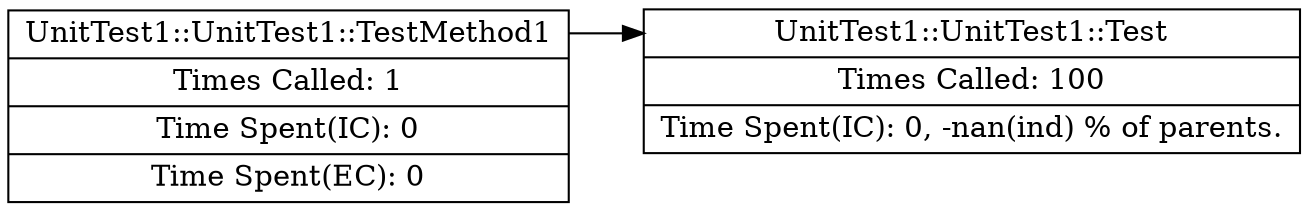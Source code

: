 digraph "1724" { node[shape = "record"];
graph [ rankdir = "LR"];
"00000199FEB14820"[
label = "<f0> UnitTest1::UnitTest1::TestMethod1 | <f1> Times Called: 1 | <f2> Time Spent(IC): 0 | Time Spent(EC): 0"];
"00000199FEB12980"[
label = "<f0> UnitTest1::UnitTest1::Test | <f1> Times Called: 100 | <f2> Time Spent(IC): 0, -nan(ind) % of parents."];

"00000199FEB14820":f0 -> "00000199FEB12980":f0


}

